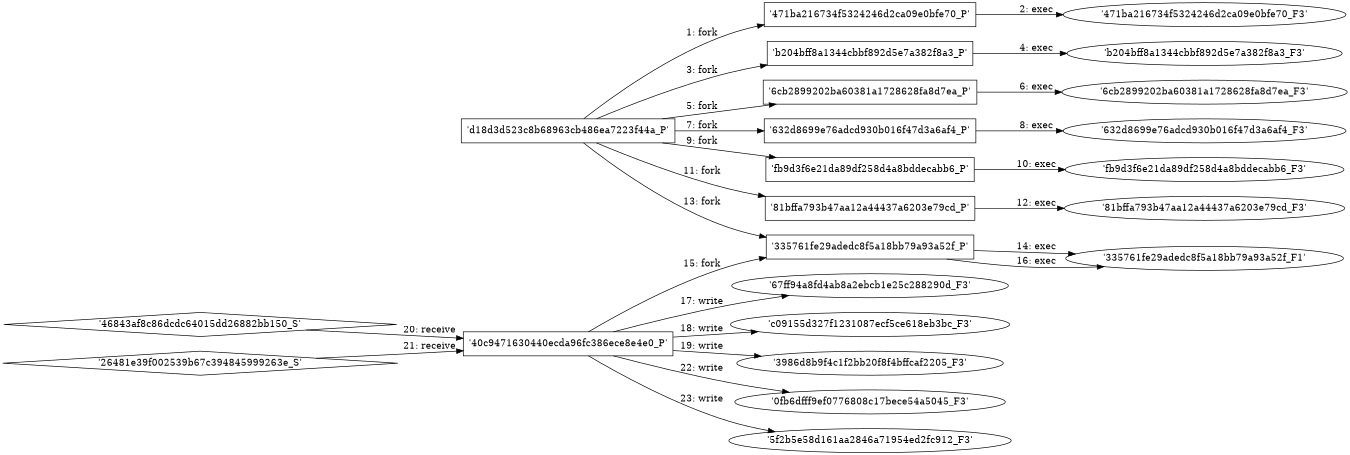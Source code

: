 digraph "D:\Learning\Paper\apt\基于CTI的攻击预警\Dataset\攻击图\ASGfromALLCTI\Little Links, Big Headaches.dot" {
rankdir="LR"
size="9"
fixedsize="false"
splines="true"
nodesep=0.3
ranksep=0
fontsize=10
overlap="scalexy"
engine= "neato"
	"'d18d3d523c8b68963cb486ea7223f44a_P'" [node_type=Process shape=box]
	"'471ba216734f5324246d2ca09e0bfe70_P'" [node_type=Process shape=box]
	"'d18d3d523c8b68963cb486ea7223f44a_P'" -> "'471ba216734f5324246d2ca09e0bfe70_P'" [label="1: fork"]
	"'471ba216734f5324246d2ca09e0bfe70_P'" [node_type=Process shape=box]
	"'471ba216734f5324246d2ca09e0bfe70_F3'" [node_type=File shape=ellipse]
	"'471ba216734f5324246d2ca09e0bfe70_P'" -> "'471ba216734f5324246d2ca09e0bfe70_F3'" [label="2: exec"]
	"'d18d3d523c8b68963cb486ea7223f44a_P'" [node_type=Process shape=box]
	"'b204bff8a1344cbbf892d5e7a382f8a3_P'" [node_type=Process shape=box]
	"'d18d3d523c8b68963cb486ea7223f44a_P'" -> "'b204bff8a1344cbbf892d5e7a382f8a3_P'" [label="3: fork"]
	"'b204bff8a1344cbbf892d5e7a382f8a3_P'" [node_type=Process shape=box]
	"'b204bff8a1344cbbf892d5e7a382f8a3_F3'" [node_type=File shape=ellipse]
	"'b204bff8a1344cbbf892d5e7a382f8a3_P'" -> "'b204bff8a1344cbbf892d5e7a382f8a3_F3'" [label="4: exec"]
	"'d18d3d523c8b68963cb486ea7223f44a_P'" [node_type=Process shape=box]
	"'6cb2899202ba60381a1728628fa8d7ea_P'" [node_type=Process shape=box]
	"'d18d3d523c8b68963cb486ea7223f44a_P'" -> "'6cb2899202ba60381a1728628fa8d7ea_P'" [label="5: fork"]
	"'6cb2899202ba60381a1728628fa8d7ea_P'" [node_type=Process shape=box]
	"'6cb2899202ba60381a1728628fa8d7ea_F3'" [node_type=File shape=ellipse]
	"'6cb2899202ba60381a1728628fa8d7ea_P'" -> "'6cb2899202ba60381a1728628fa8d7ea_F3'" [label="6: exec"]
	"'d18d3d523c8b68963cb486ea7223f44a_P'" [node_type=Process shape=box]
	"'632d8699e76adcd930b016f47d3a6af4_P'" [node_type=Process shape=box]
	"'d18d3d523c8b68963cb486ea7223f44a_P'" -> "'632d8699e76adcd930b016f47d3a6af4_P'" [label="7: fork"]
	"'632d8699e76adcd930b016f47d3a6af4_P'" [node_type=Process shape=box]
	"'632d8699e76adcd930b016f47d3a6af4_F3'" [node_type=File shape=ellipse]
	"'632d8699e76adcd930b016f47d3a6af4_P'" -> "'632d8699e76adcd930b016f47d3a6af4_F3'" [label="8: exec"]
	"'d18d3d523c8b68963cb486ea7223f44a_P'" [node_type=Process shape=box]
	"'fb9d3f6e21da89df258d4a8bddecabb6_P'" [node_type=Process shape=box]
	"'d18d3d523c8b68963cb486ea7223f44a_P'" -> "'fb9d3f6e21da89df258d4a8bddecabb6_P'" [label="9: fork"]
	"'fb9d3f6e21da89df258d4a8bddecabb6_P'" [node_type=Process shape=box]
	"'fb9d3f6e21da89df258d4a8bddecabb6_F3'" [node_type=File shape=ellipse]
	"'fb9d3f6e21da89df258d4a8bddecabb6_P'" -> "'fb9d3f6e21da89df258d4a8bddecabb6_F3'" [label="10: exec"]
	"'d18d3d523c8b68963cb486ea7223f44a_P'" [node_type=Process shape=box]
	"'81bffa793b47aa12a44437a6203e79cd_P'" [node_type=Process shape=box]
	"'d18d3d523c8b68963cb486ea7223f44a_P'" -> "'81bffa793b47aa12a44437a6203e79cd_P'" [label="11: fork"]
	"'81bffa793b47aa12a44437a6203e79cd_P'" [node_type=Process shape=box]
	"'81bffa793b47aa12a44437a6203e79cd_F3'" [node_type=File shape=ellipse]
	"'81bffa793b47aa12a44437a6203e79cd_P'" -> "'81bffa793b47aa12a44437a6203e79cd_F3'" [label="12: exec"]
	"'d18d3d523c8b68963cb486ea7223f44a_P'" [node_type=Process shape=box]
	"'335761fe29adedc8f5a18bb79a93a52f_P'" [node_type=Process shape=box]
	"'d18d3d523c8b68963cb486ea7223f44a_P'" -> "'335761fe29adedc8f5a18bb79a93a52f_P'" [label="13: fork"]
	"'335761fe29adedc8f5a18bb79a93a52f_P'" [node_type=Process shape=box]
	"'335761fe29adedc8f5a18bb79a93a52f_F1'" [node_type=File shape=ellipse]
	"'335761fe29adedc8f5a18bb79a93a52f_P'" -> "'335761fe29adedc8f5a18bb79a93a52f_F1'" [label="14: exec"]
	"'40c9471630440ecda96fc386ece8e4e0_P'" [node_type=Process shape=box]
	"'335761fe29adedc8f5a18bb79a93a52f_P'" [node_type=Process shape=box]
	"'40c9471630440ecda96fc386ece8e4e0_P'" -> "'335761fe29adedc8f5a18bb79a93a52f_P'" [label="15: fork"]
	"'335761fe29adedc8f5a18bb79a93a52f_P'" [node_type=Process shape=box]
	"'335761fe29adedc8f5a18bb79a93a52f_F1'" [node_type=File shape=ellipse]
	"'335761fe29adedc8f5a18bb79a93a52f_P'" -> "'335761fe29adedc8f5a18bb79a93a52f_F1'" [label="16: exec"]
	"'67ff94a8fd4ab8a2ebcb1e25c288290d_F3'" [node_type=file shape=ellipse]
	"'40c9471630440ecda96fc386ece8e4e0_P'" [node_type=Process shape=box]
	"'40c9471630440ecda96fc386ece8e4e0_P'" -> "'67ff94a8fd4ab8a2ebcb1e25c288290d_F3'" [label="17: write"]
	"'c09155d327f1231087ecf5ce618eb3bc_F3'" [node_type=file shape=ellipse]
	"'40c9471630440ecda96fc386ece8e4e0_P'" [node_type=Process shape=box]
	"'40c9471630440ecda96fc386ece8e4e0_P'" -> "'c09155d327f1231087ecf5ce618eb3bc_F3'" [label="18: write"]
	"'3986d8b9f4c1f2bb20f8f4bffcaf2205_F3'" [node_type=file shape=ellipse]
	"'40c9471630440ecda96fc386ece8e4e0_P'" [node_type=Process shape=box]
	"'40c9471630440ecda96fc386ece8e4e0_P'" -> "'3986d8b9f4c1f2bb20f8f4bffcaf2205_F3'" [label="19: write"]
	"'40c9471630440ecda96fc386ece8e4e0_P'" [node_type=Process shape=box]
	"'46843af8c86dcdc64015dd26882bb150_S'" [node_type=Socket shape=diamond]
	"'46843af8c86dcdc64015dd26882bb150_S'" -> "'40c9471630440ecda96fc386ece8e4e0_P'" [label="20: receive"]
	"'40c9471630440ecda96fc386ece8e4e0_P'" [node_type=Process shape=box]
	"'26481e39f002539b67c394845999263e_S'" [node_type=Socket shape=diamond]
	"'26481e39f002539b67c394845999263e_S'" -> "'40c9471630440ecda96fc386ece8e4e0_P'" [label="21: receive"]
	"'0fb6dfff9ef0776808c17bece54a5045_F3'" [node_type=file shape=ellipse]
	"'40c9471630440ecda96fc386ece8e4e0_P'" [node_type=Process shape=box]
	"'40c9471630440ecda96fc386ece8e4e0_P'" -> "'0fb6dfff9ef0776808c17bece54a5045_F3'" [label="22: write"]
	"'5f2b5e58d161aa2846a71954ed2fc912_F3'" [node_type=file shape=ellipse]
	"'40c9471630440ecda96fc386ece8e4e0_P'" [node_type=Process shape=box]
	"'40c9471630440ecda96fc386ece8e4e0_P'" -> "'5f2b5e58d161aa2846a71954ed2fc912_F3'" [label="23: write"]
}
